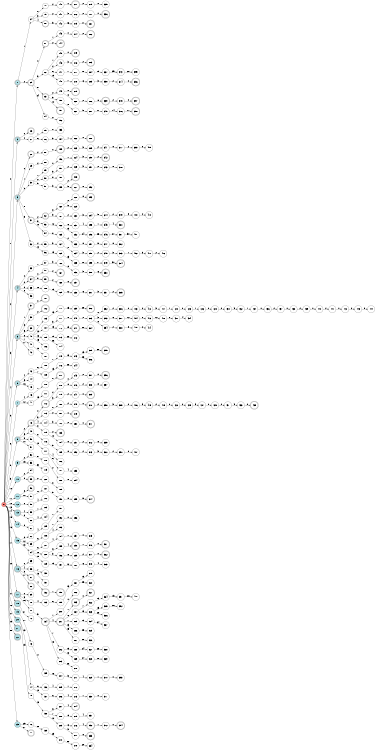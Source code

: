 digraph APTA {
__start0 [label="" shape="none"];

rankdir=LR;
size="8,5";

s0 [style="filled", color="black", fillcolor="#ff817b" shape="circle", label="0"];
s1 [style="rounded,filled", color="black", fillcolor="powderblue" shape="doublecircle", label="1"];
s2 [style="rounded,filled", color="black", fillcolor="powderblue" shape="doublecircle", label="2"];
s3 [style="rounded,filled", color="black", fillcolor="powderblue" shape="doublecircle", label="3"];
s4 [style="rounded,filled", color="black", fillcolor="powderblue" shape="doublecircle", label="4"];
s5 [style="rounded,filled", color="black", fillcolor="powderblue" shape="doublecircle", label="5"];
s6 [style="rounded,filled", color="black", fillcolor="powderblue" shape="doublecircle", label="6"];
s7 [style="filled", color="black", fillcolor="powderblue" shape="circle", label="7"];
s8 [style="rounded,filled", color="black", fillcolor="powderblue" shape="doublecircle", label="8"];
s9 [style="filled", color="black", fillcolor="powderblue" shape="circle", label="9"];
s10 [style="filled", color="black", fillcolor="powderblue" shape="circle", label="10"];
s11 [style="filled", color="black", fillcolor="powderblue" shape="circle", label="11"];
s12 [style="filled", color="black", fillcolor="powderblue" shape="circle", label="12"];
s13 [style="rounded,filled", color="black", fillcolor="powderblue" shape="doublecircle", label="13"];
s14 [style="filled", color="black", fillcolor="powderblue" shape="circle", label="14"];
s15 [style="filled", color="black", fillcolor="powderblue" shape="circle", label="15"];
s16 [style="rounded,filled", color="black", fillcolor="powderblue" shape="doublecircle", label="16"];
s17 [style="rounded,filled", color="black", fillcolor="powderblue" shape="doublecircle", label="17"];
s18 [style="rounded,filled", color="black", fillcolor="powderblue" shape="doublecircle", label="18"];
s19 [style="filled", color="black", fillcolor="powderblue" shape="circle", label="19"];
s20 [style="filled", color="black", fillcolor="powderblue" shape="circle", label="20"];
s21 [style="rounded,filled", color="black", fillcolor="powderblue" shape="doublecircle", label="21"];
s22 [style="rounded,filled", color="black", fillcolor="powderblue" shape="doublecircle", label="22"];
s23 [style="filled", color="black", fillcolor="powderblue" shape="circle", label="23"];
s24 [style="filled", color="black", fillcolor="white" shape="circle", label="24"];
s25 [style="rounded,filled", color="black", fillcolor="white" shape="doublecircle", label="25"];
s26 [style="rounded,filled", color="black", fillcolor="white" shape="doublecircle", label="26"];
s27 [style="filled", color="black", fillcolor="white" shape="circle", label="27"];
s28 [style="rounded,filled", color="black", fillcolor="white" shape="doublecircle", label="28"];
s29 [style="filled", color="black", fillcolor="white" shape="circle", label="29"];
s30 [style="filled", color="black", fillcolor="white" shape="circle", label="30"];
s31 [style="rounded,filled", color="black", fillcolor="white" shape="doublecircle", label="31"];
s32 [style="filled", color="black", fillcolor="white" shape="circle", label="32"];
s33 [style="filled", color="black", fillcolor="white" shape="circle", label="33"];
s34 [style="rounded,filled", color="black", fillcolor="white" shape="doublecircle", label="34"];
s35 [style="filled", color="black", fillcolor="white" shape="circle", label="35"];
s36 [style="filled", color="black", fillcolor="white" shape="circle", label="36"];
s37 [style="rounded,filled", color="black", fillcolor="white" shape="doublecircle", label="37"];
s38 [style="filled", color="black", fillcolor="white" shape="circle", label="38"];
s39 [style="rounded,filled", color="black", fillcolor="white" shape="doublecircle", label="39"];
s40 [style="filled", color="black", fillcolor="white" shape="circle", label="40"];
s41 [style="filled", color="black", fillcolor="white" shape="circle", label="41"];
s42 [style="filled", color="black", fillcolor="white" shape="circle", label="42"];
s43 [style="filled", color="black", fillcolor="white" shape="circle", label="43"];
s44 [style="filled", color="black", fillcolor="white" shape="circle", label="44"];
s45 [style="filled", color="black", fillcolor="white" shape="circle", label="45"];
s46 [style="filled", color="black", fillcolor="white" shape="circle", label="46"];
s47 [style="filled", color="black", fillcolor="white" shape="circle", label="47"];
s48 [style="rounded,filled", color="black", fillcolor="white" shape="doublecircle", label="48"];
s49 [style="filled", color="black", fillcolor="white" shape="circle", label="49"];
s50 [style="filled", color="black", fillcolor="white" shape="circle", label="50"];
s51 [style="filled", color="black", fillcolor="white" shape="circle", label="51"];
s52 [style="filled", color="black", fillcolor="white" shape="circle", label="52"];
s53 [style="filled", color="black", fillcolor="white" shape="circle", label="53"];
s54 [style="filled", color="black", fillcolor="white" shape="circle", label="54"];
s55 [style="rounded,filled", color="black", fillcolor="white" shape="doublecircle", label="55"];
s56 [style="rounded,filled", color="black", fillcolor="white" shape="doublecircle", label="56"];
s57 [style="filled", color="black", fillcolor="white" shape="circle", label="57"];
s58 [style="filled", color="black", fillcolor="white" shape="circle", label="58"];
s59 [style="filled", color="black", fillcolor="white" shape="circle", label="59"];
s60 [style="filled", color="black", fillcolor="white" shape="circle", label="60"];
s61 [style="filled", color="black", fillcolor="white" shape="circle", label="61"];
s62 [style="filled", color="black", fillcolor="white" shape="circle", label="62"];
s63 [style="filled", color="black", fillcolor="white" shape="circle", label="63"];
s64 [style="filled", color="black", fillcolor="white" shape="circle", label="64"];
s65 [style="filled", color="black", fillcolor="white" shape="circle", label="65"];
s66 [style="filled", color="black", fillcolor="white" shape="circle", label="66"];
s67 [style="rounded,filled", color="black", fillcolor="white" shape="doublecircle", label="67"];
s68 [style="rounded,filled", color="black", fillcolor="white" shape="doublecircle", label="68"];
s69 [style="filled", color="black", fillcolor="white" shape="circle", label="69"];
s70 [style="filled", color="black", fillcolor="white" shape="circle", label="70"];
s71 [style="filled", color="black", fillcolor="white" shape="circle", label="71"];
s72 [style="filled", color="black", fillcolor="white" shape="circle", label="72"];
s73 [style="filled", color="black", fillcolor="white" shape="circle", label="73"];
s74 [style="filled", color="black", fillcolor="white" shape="circle", label="74"];
s75 [style="filled", color="black", fillcolor="white" shape="circle", label="75"];
s76 [style="filled", color="black", fillcolor="white" shape="circle", label="76"];
s77 [style="rounded,filled", color="black", fillcolor="white" shape="doublecircle", label="77"];
s78 [style="filled", color="black", fillcolor="white" shape="circle", label="78"];
s79 [style="filled", color="black", fillcolor="white" shape="circle", label="79"];
s80 [style="rounded,filled", color="black", fillcolor="white" shape="doublecircle", label="80"];
s81 [style="rounded,filled", color="black", fillcolor="white" shape="doublecircle", label="81"];
s82 [style="filled", color="black", fillcolor="white" shape="circle", label="82"];
s83 [style="rounded,filled", color="black", fillcolor="white" shape="doublecircle", label="83"];
s84 [style="filled", color="black", fillcolor="white" shape="circle", label="84"];
s85 [style="filled", color="black", fillcolor="white" shape="circle", label="85"];
s86 [style="filled", color="black", fillcolor="white" shape="circle", label="86"];
s87 [style="filled", color="black", fillcolor="white" shape="circle", label="87"];
s88 [style="filled", color="black", fillcolor="white" shape="circle", label="88"];
s89 [style="filled", color="black", fillcolor="white" shape="circle", label="89"];
s90 [style="filled", color="black", fillcolor="white" shape="circle", label="90"];
s91 [style="filled", color="black", fillcolor="white" shape="circle", label="91"];
s92 [style="rounded,filled", color="black", fillcolor="white" shape="doublecircle", label="92"];
s93 [style="filled", color="black", fillcolor="white" shape="circle", label="93"];
s94 [style="filled", color="black", fillcolor="white" shape="circle", label="94"];
s95 [style="filled", color="black", fillcolor="white" shape="circle", label="95"];
s96 [style="filled", color="black", fillcolor="white" shape="circle", label="96"];
s97 [style="filled", color="black", fillcolor="white" shape="circle", label="97"];
s98 [style="filled", color="black", fillcolor="white" shape="circle", label="98"];
s99 [style="rounded,filled", color="black", fillcolor="white" shape="doublecircle", label="99"];
s100 [style="filled", color="black", fillcolor="white" shape="circle", label="100"];
s101 [style="rounded,filled", color="black", fillcolor="white" shape="doublecircle", label="101"];
s102 [style="rounded,filled", color="black", fillcolor="white" shape="doublecircle", label="102"];
s103 [style="filled", color="black", fillcolor="white" shape="circle", label="103"];
s104 [style="filled", color="black", fillcolor="white" shape="circle", label="104"];
s105 [style="filled", color="black", fillcolor="white" shape="circle", label="105"];
s106 [style="filled", color="black", fillcolor="white" shape="circle", label="106"];
s107 [style="filled", color="black", fillcolor="white" shape="circle", label="107"];
s108 [style="filled", color="black", fillcolor="white" shape="circle", label="108"];
s109 [style="filled", color="black", fillcolor="white" shape="circle", label="109"];
s110 [style="filled", color="black", fillcolor="white" shape="circle", label="110"];
s111 [style="filled", color="black", fillcolor="white" shape="circle", label="111"];
s112 [style="rounded,filled", color="black", fillcolor="white" shape="doublecircle", label="112"];
s113 [style="filled", color="black", fillcolor="white" shape="circle", label="113"];
s114 [style="filled", color="black", fillcolor="white" shape="circle", label="114"];
s115 [style="filled", color="black", fillcolor="white" shape="circle", label="115"];
s116 [style="filled", color="black", fillcolor="white" shape="circle", label="116"];
s117 [style="filled", color="black", fillcolor="white" shape="circle", label="117"];
s118 [style="filled", color="black", fillcolor="white" shape="circle", label="118"];
s119 [style="filled", color="black", fillcolor="white" shape="circle", label="119"];
s120 [style="filled", color="black", fillcolor="white" shape="circle", label="120"];
s121 [style="filled", color="black", fillcolor="white" shape="circle", label="121"];
s122 [style="filled", color="black", fillcolor="white" shape="circle", label="122"];
s123 [style="filled", color="black", fillcolor="white" shape="circle", label="123"];
s124 [style="filled", color="black", fillcolor="white" shape="circle", label="124"];
s125 [style="filled", color="black", fillcolor="white" shape="circle", label="125"];
s126 [style="filled", color="black", fillcolor="white" shape="circle", label="126"];
s127 [style="filled", color="black", fillcolor="white" shape="circle", label="127"];
s128 [style="filled", color="black", fillcolor="white" shape="circle", label="128"];
s129 [style="filled", color="black", fillcolor="white" shape="circle", label="129"];
s130 [style="filled", color="black", fillcolor="white" shape="circle", label="130"];
s131 [style="filled", color="black", fillcolor="white" shape="circle", label="131"];
s132 [style="rounded,filled", color="black", fillcolor="white" shape="doublecircle", label="132"];
s133 [style="filled", color="black", fillcolor="white" shape="circle", label="133"];
s134 [style="rounded,filled", color="black", fillcolor="white" shape="doublecircle", label="134"];
s135 [style="filled", color="black", fillcolor="white" shape="circle", label="135"];
s136 [style="filled", color="black", fillcolor="white" shape="circle", label="136"];
s137 [style="filled", color="black", fillcolor="white" shape="circle", label="137"];
s138 [style="filled", color="black", fillcolor="white" shape="circle", label="138"];
s139 [style="filled", color="black", fillcolor="white" shape="circle", label="139"];
s140 [style="filled", color="black", fillcolor="white" shape="circle", label="140"];
s141 [style="filled", color="black", fillcolor="white" shape="circle", label="141"];
s142 [style="filled", color="black", fillcolor="white" shape="circle", label="142"];
s143 [style="filled", color="black", fillcolor="white" shape="circle", label="143"];
s144 [style="rounded,filled", color="black", fillcolor="white" shape="doublecircle", label="144"];
s145 [style="filled", color="black", fillcolor="white" shape="circle", label="145"];
s146 [style="filled", color="black", fillcolor="white" shape="circle", label="146"];
s147 [style="filled", color="black", fillcolor="white" shape="circle", label="147"];
s148 [style="filled", color="black", fillcolor="white" shape="circle", label="148"];
s149 [style="filled", color="black", fillcolor="white" shape="circle", label="149"];
s150 [style="filled", color="black", fillcolor="white" shape="circle", label="150"];
s151 [style="rounded,filled", color="black", fillcolor="white" shape="doublecircle", label="151"];
s152 [style="filled", color="black", fillcolor="white" shape="circle", label="152"];
s153 [style="filled", color="black", fillcolor="white" shape="circle", label="153"];
s154 [style="filled", color="black", fillcolor="white" shape="circle", label="154"];
s155 [style="rounded,filled", color="black", fillcolor="white" shape="doublecircle", label="155"];
s156 [style="filled", color="black", fillcolor="white" shape="circle", label="156"];
s157 [style="filled", color="black", fillcolor="white" shape="circle", label="157"];
s158 [style="filled", color="black", fillcolor="white" shape="circle", label="158"];
s159 [style="filled", color="black", fillcolor="white" shape="circle", label="159"];
s160 [style="filled", color="black", fillcolor="white" shape="circle", label="160"];
s161 [style="filled", color="black", fillcolor="white" shape="circle", label="161"];
s162 [style="filled", color="black", fillcolor="white" shape="circle", label="162"];
s163 [style="filled", color="black", fillcolor="white" shape="circle", label="163"];
s164 [style="filled", color="black", fillcolor="white" shape="circle", label="164"];
s165 [style="filled", color="black", fillcolor="white" shape="circle", label="165"];
s166 [style="filled", color="black", fillcolor="white" shape="circle", label="166"];
s167 [style="rounded,filled", color="black", fillcolor="white" shape="doublecircle", label="167"];
s168 [style="filled", color="black", fillcolor="white" shape="circle", label="168"];
s169 [style="filled", color="black", fillcolor="white" shape="circle", label="169"];
s170 [style="filled", color="black", fillcolor="white" shape="circle", label="170"];
s171 [style="filled", color="black", fillcolor="white" shape="circle", label="171"];
s172 [style="filled", color="black", fillcolor="white" shape="circle", label="172"];
s173 [style="filled", color="black", fillcolor="white" shape="circle", label="173"];
s174 [style="filled", color="black", fillcolor="white" shape="circle", label="174"];
s175 [style="filled", color="black", fillcolor="white" shape="circle", label="175"];
s176 [style="filled", color="black", fillcolor="white" shape="circle", label="176"];
s177 [style="rounded,filled", color="black", fillcolor="white" shape="doublecircle", label="177"];
s178 [style="filled", color="black", fillcolor="white" shape="circle", label="178"];
s179 [style="filled", color="black", fillcolor="white" shape="circle", label="179"];
s180 [style="filled", color="black", fillcolor="white" shape="circle", label="180"];
s181 [style="filled", color="black", fillcolor="white" shape="circle", label="181"];
s182 [style="filled", color="black", fillcolor="white" shape="circle", label="182"];
s183 [style="rounded,filled", color="black", fillcolor="white" shape="doublecircle", label="183"];
s184 [style="filled", color="black", fillcolor="white" shape="circle", label="184"];
s185 [style="filled", color="black", fillcolor="white" shape="circle", label="185"];
s186 [style="filled", color="black", fillcolor="white" shape="circle", label="186"];
s187 [style="filled", color="black", fillcolor="white" shape="circle", label="187"];
s188 [style="filled", color="black", fillcolor="white" shape="circle", label="188"];
s189 [style="filled", color="black", fillcolor="white" shape="circle", label="189"];
s190 [style="filled", color="black", fillcolor="white" shape="circle", label="190"];
s191 [style="filled", color="black", fillcolor="white" shape="circle", label="191"];
s192 [style="filled", color="black", fillcolor="white" shape="circle", label="192"];
s193 [style="filled", color="black", fillcolor="white" shape="circle", label="193"];
s194 [style="filled", color="black", fillcolor="white" shape="circle", label="194"];
s195 [style="filled", color="black", fillcolor="white" shape="circle", label="195"];
s196 [style="filled", color="black", fillcolor="white" shape="circle", label="196"];
s197 [style="filled", color="black", fillcolor="white" shape="circle", label="197"];
s198 [style="rounded,filled", color="black", fillcolor="white" shape="doublecircle", label="198"];
s199 [style="filled", color="black", fillcolor="white" shape="circle", label="199"];
s200 [style="filled", color="black", fillcolor="white" shape="circle", label="200"];
s201 [style="rounded,filled", color="black", fillcolor="white" shape="doublecircle", label="201"];
s202 [style="filled", color="black", fillcolor="white" shape="circle", label="202"];
s203 [style="filled", color="black", fillcolor="white" shape="circle", label="203"];
s204 [style="filled", color="black", fillcolor="white" shape="circle", label="204"];
s205 [style="filled", color="black", fillcolor="white" shape="circle", label="205"];
s206 [style="filled", color="black", fillcolor="white" shape="circle", label="206"];
s207 [style="filled", color="black", fillcolor="white" shape="circle", label="207"];
s208 [style="filled", color="black", fillcolor="white" shape="circle", label="208"];
s209 [style="filled", color="black", fillcolor="white" shape="circle", label="209"];
s210 [style="filled", color="black", fillcolor="white" shape="circle", label="210"];
s211 [style="rounded,filled", color="black", fillcolor="white" shape="doublecircle", label="211"];
s212 [style="filled", color="black", fillcolor="white" shape="circle", label="212"];
s213 [style="filled", color="black", fillcolor="white" shape="circle", label="213"];
s214 [style="filled", color="black", fillcolor="white" shape="circle", label="214"];
s215 [style="rounded,filled", color="black", fillcolor="white" shape="doublecircle", label="215"];
s216 [style="filled", color="black", fillcolor="white" shape="circle", label="216"];
s217 [style="filled", color="black", fillcolor="white" shape="circle", label="217"];
s218 [style="filled", color="black", fillcolor="white" shape="circle", label="218"];
s219 [style="rounded,filled", color="black", fillcolor="white" shape="doublecircle", label="219"];
s220 [style="filled", color="black", fillcolor="white" shape="circle", label="220"];
s221 [style="filled", color="black", fillcolor="white" shape="circle", label="221"];
s222 [style="filled", color="black", fillcolor="white" shape="circle", label="222"];
s223 [style="filled", color="black", fillcolor="white" shape="circle", label="223"];
s224 [style="filled", color="black", fillcolor="white" shape="circle", label="224"];
s225 [style="filled", color="black", fillcolor="white" shape="circle", label="225"];
s226 [style="rounded,filled", color="black", fillcolor="white" shape="doublecircle", label="226"];
s227 [style="rounded,filled", color="black", fillcolor="white" shape="doublecircle", label="227"];
s228 [style="filled", color="black", fillcolor="white" shape="circle", label="228"];
s229 [style="filled", color="black", fillcolor="white" shape="circle", label="229"];
s230 [style="filled", color="black", fillcolor="white" shape="circle", label="230"];
s231 [style="filled", color="black", fillcolor="white" shape="circle", label="231"];
s232 [style="filled", color="black", fillcolor="white" shape="circle", label="232"];
s233 [style="filled", color="black", fillcolor="white" shape="circle", label="233"];
s234 [style="filled", color="black", fillcolor="white" shape="circle", label="234"];
s235 [style="filled", color="black", fillcolor="white" shape="circle", label="235"];
s236 [style="filled", color="black", fillcolor="white" shape="circle", label="236"];
s237 [style="rounded,filled", color="black", fillcolor="white" shape="doublecircle", label="237"];
s238 [style="filled", color="black", fillcolor="white" shape="circle", label="238"];
s239 [style="filled", color="black", fillcolor="white" shape="circle", label="239"];
s240 [style="filled", color="black", fillcolor="white" shape="circle", label="240"];
s241 [style="rounded,filled", color="black", fillcolor="white" shape="doublecircle", label="241"];
s242 [style="filled", color="black", fillcolor="white" shape="circle", label="242"];
s243 [style="filled", color="black", fillcolor="white" shape="circle", label="243"];
s244 [style="filled", color="black", fillcolor="white" shape="circle", label="244"];
s245 [style="filled", color="black", fillcolor="white" shape="circle", label="245"];
s246 [style="filled", color="black", fillcolor="white" shape="circle", label="246"];
s247 [style="filled", color="black", fillcolor="white" shape="circle", label="247"];
s248 [style="filled", color="black", fillcolor="white" shape="circle", label="248"];
s249 [style="rounded,filled", color="black", fillcolor="white" shape="doublecircle", label="249"];
s250 [style="filled", color="black", fillcolor="white" shape="circle", label="250"];
s251 [style="filled", color="black", fillcolor="white" shape="circle", label="251"];
s252 [style="filled", color="black", fillcolor="white" shape="circle", label="252"];
s253 [style="filled", color="black", fillcolor="white" shape="circle", label="253"];
s254 [style="filled", color="black", fillcolor="white" shape="circle", label="254"];
s255 [style="filled", color="black", fillcolor="white" shape="circle", label="255"];
s256 [style="filled", color="black", fillcolor="white" shape="circle", label="256"];
s257 [style="filled", color="black", fillcolor="white" shape="circle", label="257"];
s258 [style="rounded,filled", color="black", fillcolor="white" shape="doublecircle", label="258"];
s259 [style="filled", color="black", fillcolor="white" shape="circle", label="259"];
s260 [style="filled", color="black", fillcolor="white" shape="circle", label="260"];
s261 [style="filled", color="black", fillcolor="white" shape="circle", label="261"];
s262 [style="filled", color="black", fillcolor="white" shape="circle", label="262"];
s263 [style="rounded,filled", color="black", fillcolor="white" shape="doublecircle", label="263"];
s264 [style="filled", color="black", fillcolor="white" shape="circle", label="264"];
s265 [style="filled", color="black", fillcolor="white" shape="circle", label="265"];
s266 [style="filled", color="black", fillcolor="white" shape="circle", label="266"];
s267 [style="filled", color="black", fillcolor="white" shape="circle", label="267"];
s268 [style="filled", color="black", fillcolor="white" shape="circle", label="268"];
s269 [style="filled", color="black", fillcolor="white" shape="circle", label="269"];
s270 [style="filled", color="black", fillcolor="white" shape="circle", label="270"];
s271 [style="filled", color="black", fillcolor="white" shape="circle", label="271"];
s272 [style="filled", color="black", fillcolor="white" shape="circle", label="272"];
s273 [style="filled", color="black", fillcolor="white" shape="circle", label="273"];
s274 [style="rounded,filled", color="black", fillcolor="white" shape="doublecircle", label="274"];
s275 [style="filled", color="black", fillcolor="white" shape="circle", label="275"];
s276 [style="filled", color="black", fillcolor="white" shape="circle", label="276"];
s277 [style="filled", color="black", fillcolor="white" shape="circle", label="277"];
s278 [style="filled", color="black", fillcolor="white" shape="circle", label="278"];
s279 [style="filled", color="black", fillcolor="white" shape="circle", label="279"];
s280 [style="filled", color="black", fillcolor="white" shape="circle", label="280"];
s281 [style="rounded,filled", color="black", fillcolor="white" shape="doublecircle", label="281"];
s282 [style="rounded,filled", color="black", fillcolor="white" shape="doublecircle", label="282"];
s283 [style="rounded,filled", color="black", fillcolor="white" shape="doublecircle", label="283"];
s284 [style="filled", color="black", fillcolor="white" shape="circle", label="284"];
s285 [style="filled", color="black", fillcolor="white" shape="circle", label="285"];
s286 [style="filled", color="black", fillcolor="white" shape="circle", label="286"];
s287 [style="filled", color="black", fillcolor="white" shape="circle", label="287"];
s288 [style="rounded,filled", color="black", fillcolor="white" shape="doublecircle", label="288"];
s289 [style="filled", color="black", fillcolor="white" shape="circle", label="289"];
s290 [style="filled", color="black", fillcolor="white" shape="circle", label="290"];
s291 [style="filled", color="black", fillcolor="white" shape="circle", label="291"];
s292 [style="filled", color="black", fillcolor="white" shape="circle", label="292"];
s293 [style="rounded,filled", color="black", fillcolor="white" shape="doublecircle", label="293"];
s294 [style="filled", color="black", fillcolor="white" shape="circle", label="294"];
s295 [style="filled", color="black", fillcolor="white" shape="circle", label="295"];
s296 [style="filled", color="black", fillcolor="white" shape="circle", label="296"];
s297 [style="filled", color="black", fillcolor="white" shape="circle", label="297"];
s298 [style="filled", color="black", fillcolor="white" shape="circle", label="298"];
s299 [style="filled", color="black", fillcolor="white" shape="circle", label="299"];
s300 [style="filled", color="black", fillcolor="white" shape="circle", label="300"];
s301 [style="filled", color="black", fillcolor="white" shape="circle", label="301"];
s302 [style="rounded,filled", color="black", fillcolor="white" shape="doublecircle", label="302"];
s303 [style="filled", color="black", fillcolor="white" shape="circle", label="303"];
s304 [style="filled", color="black", fillcolor="white" shape="circle", label="304"];
s305 [style="filled", color="black", fillcolor="white" shape="circle", label="305"];
s306 [style="filled", color="black", fillcolor="white" shape="circle", label="306"];
s307 [style="filled", color="black", fillcolor="white" shape="circle", label="307"];
s308 [style="filled", color="black", fillcolor="white" shape="circle", label="308"];
s309 [style="rounded,filled", color="black", fillcolor="white" shape="doublecircle", label="309"];
s310 [style="rounded,filled", color="black", fillcolor="white" shape="doublecircle", label="310"];
s311 [style="rounded,filled", color="black", fillcolor="white" shape="doublecircle", label="311"];
s312 [style="filled", color="black", fillcolor="white" shape="circle", label="312"];
s313 [style="filled", color="black", fillcolor="white" shape="circle", label="313"];
s314 [style="rounded,filled", color="black", fillcolor="white" shape="doublecircle", label="314"];
s315 [style="filled", color="black", fillcolor="white" shape="circle", label="315"];
s316 [style="filled", color="black", fillcolor="white" shape="circle", label="316"];
s317 [style="filled", color="black", fillcolor="white" shape="circle", label="317"];
s318 [style="filled", color="black", fillcolor="white" shape="circle", label="318"];
s319 [style="filled", color="black", fillcolor="white" shape="circle", label="319"];
s320 [style="filled", color="black", fillcolor="white" shape="circle", label="320"];
s321 [style="rounded,filled", color="black", fillcolor="white" shape="doublecircle", label="321"];
s322 [style="filled", color="black", fillcolor="white" shape="circle", label="322"];
s323 [style="filled", color="black", fillcolor="white" shape="circle", label="323"];
s324 [style="filled", color="black", fillcolor="white" shape="circle", label="324"];
s325 [style="filled", color="black", fillcolor="white" shape="circle", label="325"];
s326 [style="filled", color="black", fillcolor="white" shape="circle", label="326"];
s327 [style="filled", color="black", fillcolor="white" shape="circle", label="327"];
s328 [style="filled", color="black", fillcolor="white" shape="circle", label="328"];
s329 [style="filled", color="black", fillcolor="white" shape="circle", label="329"];
s330 [style="filled", color="black", fillcolor="white" shape="circle", label="330"];
s331 [style="filled", color="black", fillcolor="white" shape="circle", label="331"];
s332 [style="rounded,filled", color="black", fillcolor="white" shape="doublecircle", label="332"];
s333 [style="rounded,filled", color="black", fillcolor="white" shape="doublecircle", label="333"];
s334 [style="filled", color="black", fillcolor="white" shape="circle", label="334"];
s335 [style="filled", color="black", fillcolor="white" shape="circle", label="335"];
s336 [style="rounded,filled", color="black", fillcolor="white" shape="doublecircle", label="336"];
s337 [style="filled", color="black", fillcolor="white" shape="circle", label="337"];
s338 [style="filled", color="black", fillcolor="white" shape="circle", label="338"];
s339 [style="rounded,filled", color="black", fillcolor="white" shape="doublecircle", label="339"];
s340 [style="filled", color="black", fillcolor="white" shape="circle", label="340"];
s341 [style="filled", color="black", fillcolor="white" shape="circle", label="341"];
s342 [style="rounded,filled", color="black", fillcolor="white" shape="doublecircle", label="342"];
s343 [style="filled", color="black", fillcolor="white" shape="circle", label="343"];
s344 [style="filled", color="black", fillcolor="white" shape="circle", label="344"];
s345 [style="filled", color="black", fillcolor="white" shape="circle", label="345"];
s346 [style="filled", color="black", fillcolor="white" shape="circle", label="346"];
s347 [style="filled", color="black", fillcolor="white" shape="circle", label="347"];
s348 [style="filled", color="black", fillcolor="white" shape="circle", label="348"];
s349 [style="filled", color="black", fillcolor="white" shape="circle", label="349"];
s350 [style="rounded,filled", color="black", fillcolor="white" shape="doublecircle", label="350"];
s351 [style="filled", color="black", fillcolor="white" shape="circle", label="351"];
s352 [style="filled", color="black", fillcolor="white" shape="circle", label="352"];
s353 [style="filled", color="black", fillcolor="white" shape="circle", label="353"];
s354 [style="filled", color="black", fillcolor="white" shape="circle", label="354"];
s355 [style="rounded,filled", color="black", fillcolor="white" shape="doublecircle", label="355"];
s356 [style="rounded,filled", color="black", fillcolor="white" shape="doublecircle", label="356"];
s357 [style="filled", color="black", fillcolor="white" shape="circle", label="357"];
s358 [style="filled", color="black", fillcolor="white" shape="circle", label="358"];
s359 [style="filled", color="black", fillcolor="white" shape="circle", label="359"];
s360 [style="filled", color="black", fillcolor="white" shape="circle", label="360"];
s361 [style="rounded,filled", color="black", fillcolor="white" shape="doublecircle", label="361"];
s362 [style="rounded,filled", color="black", fillcolor="white" shape="doublecircle", label="362"];
s363 [style="filled", color="black", fillcolor="white" shape="circle", label="363"];
s364 [style="filled", color="black", fillcolor="white" shape="circle", label="364"];
s365 [style="filled", color="black", fillcolor="white" shape="circle", label="365"];
s366 [style="filled", color="black", fillcolor="white" shape="circle", label="366"];
s367 [style="filled", color="black", fillcolor="white" shape="circle", label="367"];
s368 [style="filled", color="black", fillcolor="white" shape="circle", label="368"];
s369 [style="filled", color="black", fillcolor="white" shape="circle", label="369"];
s370 [style="filled", color="black", fillcolor="white" shape="circle", label="370"];
s371 [style="filled", color="black", fillcolor="white" shape="circle", label="371"];
s372 [style="filled", color="black", fillcolor="white" shape="circle", label="372"];
s373 [style="filled", color="black", fillcolor="white" shape="circle", label="373"];
s374 [style="filled", color="black", fillcolor="white" shape="circle", label="374"];
s375 [style="filled", color="black", fillcolor="white" shape="circle", label="375"];
s376 [style="filled", color="black", fillcolor="white" shape="circle", label="376"];
s377 [style="filled", color="black", fillcolor="white" shape="circle", label="377"];
s378 [style="filled", color="black", fillcolor="white" shape="circle", label="378"];
s379 [style="filled", color="black", fillcolor="white" shape="circle", label="379"];
s380 [style="rounded,filled", color="black", fillcolor="white" shape="doublecircle", label="380"];
s381 [style="filled", color="black", fillcolor="white" shape="circle", label="381"];
s382 [style="filled", color="black", fillcolor="white" shape="circle", label="382"];
s383 [style="filled", color="black", fillcolor="white" shape="circle", label="383"];
s384 [style="rounded,filled", color="black", fillcolor="white" shape="doublecircle", label="384"];
s385 [style="rounded,filled", color="black", fillcolor="white" shape="doublecircle", label="385"];
s386 [style="filled", color="black", fillcolor="white" shape="circle", label="386"];
s387 [style="filled", color="black", fillcolor="white" shape="circle", label="387"];
s388 [style="filled", color="black", fillcolor="white" shape="circle", label="388"];
s389 [style="filled", color="black", fillcolor="white" shape="circle", label="389"];
s390 [style="filled", color="black", fillcolor="white" shape="circle", label="390"];
s391 [style="filled", color="black", fillcolor="white" shape="circle", label="391"];
s392 [style="filled", color="black", fillcolor="white" shape="circle", label="392"];
s393 [style="filled", color="black", fillcolor="white" shape="circle", label="393"];
s394 [style="rounded,filled", color="black", fillcolor="white" shape="doublecircle", label="394"];
s395 [style="filled", color="black", fillcolor="white" shape="circle", label="395"];
s396 [style="rounded,filled", color="black", fillcolor="white" shape="doublecircle", label="396"];
s397 [style="rounded,filled", color="black", fillcolor="white" shape="doublecircle", label="397"];
s398 [style="rounded,filled", color="black", fillcolor="white" shape="doublecircle", label="398"];
s399 [style="filled", color="black", fillcolor="white" shape="circle", label="399"];
s400 [style="filled", color="black", fillcolor="white" shape="circle", label="400"];
s401 [style="filled", color="black", fillcolor="white" shape="circle", label="401"];
s402 [style="filled", color="black", fillcolor="white" shape="circle", label="402"];
s403 [style="filled", color="black", fillcolor="white" shape="circle", label="403"];
s404 [style="filled", color="black", fillcolor="white" shape="circle", label="404"];
s405 [style="filled", color="black", fillcolor="white" shape="circle", label="405"];
s406 [style="filled", color="black", fillcolor="white" shape="circle", label="406"];
s407 [style="filled", color="black", fillcolor="white" shape="circle", label="407"];
s408 [style="filled", color="black", fillcolor="white" shape="circle", label="408"];
s409 [style="filled", color="black", fillcolor="white" shape="circle", label="409"];
s410 [style="filled", color="black", fillcolor="white" shape="circle", label="410"];
s411 [style="filled", color="black", fillcolor="white" shape="circle", label="411"];
s412 [style="filled", color="black", fillcolor="white" shape="circle", label="412"];
s413 [style="filled", color="black", fillcolor="white" shape="circle", label="413"];
s414 [style="filled", color="black", fillcolor="white" shape="circle", label="414"];
s415 [style="filled", color="black", fillcolor="white" shape="circle", label="415"];
s416 [style="filled", color="black", fillcolor="white" shape="circle", label="416"];
s417 [style="filled", color="black", fillcolor="white" shape="circle", label="417"];
s418 [style="filled", color="black", fillcolor="white" shape="circle", label="418"];
s419 [style="filled", color="black", fillcolor="white" shape="circle", label="419"];
s420 [style="filled", color="black", fillcolor="white" shape="circle", label="420"];
s421 [style="filled", color="black", fillcolor="white" shape="circle", label="421"];
s422 [style="filled", color="black", fillcolor="white" shape="circle", label="422"];
s423 [style="filled", color="black", fillcolor="white" shape="circle", label="423"];
s424 [style="filled", color="black", fillcolor="white" shape="circle", label="424"];
s425 [style="filled", color="black", fillcolor="white" shape="circle", label="425"];
s426 [style="filled", color="black", fillcolor="white" shape="circle", label="426"];
s427 [style="filled", color="black", fillcolor="white" shape="circle", label="427"];
s428 [style="filled", color="black", fillcolor="white" shape="circle", label="428"];
s429 [style="filled", color="black", fillcolor="white" shape="circle", label="429"];
s430 [style="filled", color="black", fillcolor="white" shape="circle", label="430"];
s431 [style="filled", color="black", fillcolor="white" shape="circle", label="431"];
s432 [style="filled", color="black", fillcolor="white" shape="circle", label="432"];
s433 [style="filled", color="black", fillcolor="white" shape="circle", label="433"];
s434 [style="filled", color="black", fillcolor="white" shape="circle", label="434"];
s435 [style="rounded,filled", color="black", fillcolor="white" shape="doublecircle", label="435"];
s436 [style="filled", color="black", fillcolor="white" shape="circle", label="436"];
s437 [style="filled", color="black", fillcolor="white" shape="circle", label="437"];
s438 [style="filled", color="black", fillcolor="white" shape="circle", label="438"];
s439 [style="filled", color="black", fillcolor="white" shape="circle", label="439"];
s440 [style="filled", color="black", fillcolor="white" shape="circle", label="440"];
s441 [style="filled", color="black", fillcolor="white" shape="circle", label="441"];
s442 [style="filled", color="black", fillcolor="white" shape="circle", label="442"];
s443 [style="filled", color="black", fillcolor="white" shape="circle", label="443"];
s444 [style="filled", color="black", fillcolor="white" shape="circle", label="444"];
s0 -> s1 [label="0"];
s0 -> s2 [label="1"];
s0 -> s3 [label="2"];
s0 -> s4 [label="3"];
s0 -> s5 [label="4"];
s0 -> s6 [label="5"];
s0 -> s7 [label="6"];
s0 -> s8 [label="8"];
s0 -> s9 [label="9"];
s0 -> s10 [label="10"];
s0 -> s11 [label="11"];
s0 -> s12 [label="12"];
s0 -> s13 [label="13"];
s0 -> s14 [label="14"];
s0 -> s15 [label="15"];
s0 -> s16 [label="16"];
s0 -> s17 [label="17"];
s0 -> s18 [label="20"];
s0 -> s19 [label="21"];
s0 -> s20 [label="26"];
s0 -> s21 [label="27"];
s0 -> s22 [label="29"];
s0 -> s23 [label="30"];
s1 -> s24 [label="1"];
s1 -> s25 [label="2"];
s2 -> s26 [label="0"];
s2 -> s27 [label="4"];
s3 -> s28 [label="0"];
s3 -> s29 [label="1"];
s3 -> s30 [label="3"];
s3 -> s31 [label="8"];
s3 -> s32 [label="9"];
s4 -> s33 [label="0"];
s4 -> s34 [label="2"];
s4 -> s35 [label="6"];
s4 -> s36 [label="8"];
s5 -> s37 [label="1"];
s5 -> s38 [label="3"];
s5 -> s39 [label="5"];
s5 -> s40 [label="6"];
s5 -> s41 [label="7"];
s5 -> s42 [label="17"];
s6 -> s43 [label="4"];
s6 -> s44 [label="6"];
s6 -> s45 [label="16"];
s7 -> s46 [label="4"];
s7 -> s47 [label="12"];
s8 -> s48 [label="2"];
s8 -> s49 [label="6"];
s8 -> s50 [label="9"];
s8 -> s51 [label="10"];
s9 -> s52 [label="2"];
s9 -> s53 [label="15"];
s10 -> s54 [label="2"];
s10 -> s55 [label="8"];
s11 -> s56 [label="8"];
s11 -> s57 [label="10"];
s12 -> s58 [label="6"];
s13 -> s59 [label="4"];
s13 -> s60 [label="6"];
s14 -> s61 [label="8"];
s15 -> s62 [label="6"];
s15 -> s63 [label="12"];
s15 -> s64 [label="13"];
s16 -> s65 [label="0"];
s16 -> s66 [label="4"];
s16 -> s67 [label="5"];
s16 -> s68 [label="17"];
s17 -> s69 [label="0"];
s17 -> s70 [label="5"];
s17 -> s71 [label="16"];
s18 -> s72 [label="21"];
s19 -> s73 [label="20"];
s20 -> s74 [label="13"];
s20 -> s75 [label="15"];
s23 -> s76 [label="25"];
s23 -> s77 [label="27"];
s24 -> s78 [label="0"];
s24 -> s79 [label="3"];
s24 -> s80 [label="4"];
s25 -> s81 [label="0"];
s25 -> s82 [label="3"];
s25 -> s83 [label="8"];
s25 -> s84 [label="24"];
s27 -> s85 [label="1"];
s27 -> s86 [label="6"];
s28 -> s87 [label="2"];
s29 -> s88 [label="2"];
s30 -> s89 [label="1"];
s30 -> s90 [label="2"];
s30 -> s91 [label="9"];
s31 -> s92 [label="2"];
s31 -> s93 [label="9"];
s31 -> s94 [label="10"];
s32 -> s95 [label="2"];
s32 -> s96 [label="12"];
s33 -> s97 [label="1"];
s34 -> s98 [label="0"];
s34 -> s99 [label="8"];
s35 -> s100 [label="12"];
s37 -> s101 [label="0"];
s38 -> s102 [label="2"];
s40 -> s103 [label="7"];
s40 -> s104 [label="12"];
s40 -> s105 [label="13"];
s40 -> s106 [label="15"];
s41 -> s107 [label="13"];
s43 -> s108 [label="6"];
s43 -> s109 [label="7"];
s46 -> s110 [label="1"];
s47 -> s111 [label="15"];
s48 -> s112 [label="0"];
s48 -> s113 [label="3"];
s48 -> s114 [label="4"];
s48 -> s115 [label="8"];
s49 -> s116 [label="8"];
s50 -> s117 [label="12"];
s52 -> s118 [label="8"];
s53 -> s119 [label="30"];
s55 -> s120 [label="2"];
s57 -> s121 [label="11"];
s58 -> s122 [label="4"];
s59 -> s123 [label="1"];
s60 -> s124 [label="4"];
s62 -> s125 [label="4"];
s63 -> s126 [label="6"];
s64 -> s127 [label="6"];
s64 -> s128 [label="12"];
s64 -> s129 [label="15"];
s66 -> s130 [label="7"];
s66 -> s131 [label="13"];
s67 -> s132 [label="4"];
s70 -> s133 [label="4"];
s71 -> s134 [label="5"];
s73 -> s135 [label="17"];
s74 -> s136 [label="6"];
s74 -> s137 [label="12"];
s75 -> s138 [label="13"];
s76 -> s139 [label="28"];
s78 -> s140 [label="2"];
s79 -> s141 [label="2"];
s80 -> s142 [label="5"];
s81 -> s143 [label="1"];
s81 -> s144 [label="2"];
s82 -> s145 [label="1"];
s82 -> s146 [label="2"];
s82 -> s147 [label="6"];
s82 -> s148 [label="19"];
s83 -> s149 [label="2"];
s83 -> s150 [label="9"];
s83 -> s151 [label="10"];
s84 -> s152 [label="2"];
s85 -> s153 [label="0"];
s86 -> s154 [label="3"];
s87 -> s155 [label="0"];
s89 -> s156 [label="0"];
s90 -> s157 [label="3"];
s90 -> s158 [label="8"];
s91 -> s159 [label="3"];
s92 -> s160 [label="8"];
s92 -> s161 [label="9"];
s93 -> s162 [label="12"];
s94 -> s163 [label="8"];
s95 -> s164 [label="3"];
s96 -> s165 [label="13"];
s97 -> s166 [label="3"];
s98 -> s167 [label="2"];
s99 -> s168 [label="2"];
s100 -> s169 [label="13"];
s103 -> s170 [label="13"];
s104 -> s171 [label="9"];
s104 -> s172 [label="13"];
s105 -> s173 [label="15"];
s105 -> s174 [label="26"];
s108 -> s175 [label="7"];
s109 -> s176 [label="13"];
s110 -> s177 [label="0"];
s112 -> s178 [label="2"];
s112 -> s179 [label="3"];
s113 -> s180 [label="0"];
s113 -> s181 [label="2"];
s114 -> s182 [label="3"];
s115 -> s183 [label="2"];
s115 -> s184 [label="10"];
s116 -> s185 [label="9"];
s117 -> s186 [label="4"];
s117 -> s187 [label="6"];
s118 -> s188 [label="2"];
s120 -> s189 [label="8"];
s121 -> s190 [label="9"];
s125 -> s191 [label="1"];
s126 -> s192 [label="1"];
s126 -> s193 [label="4"];
s127 -> s194 [label="4"];
s128 -> s195 [label="6"];
s128 -> s196 [label="9"];
s129 -> s197 [label="13"];
s132 -> s198 [label="1"];
s133 -> s199 [label="6"];
s134 -> s200 [label="1"];
s134 -> s201 [label="4"];
s134 -> s202 [label="7"];
s134 -> s203 [label="18"];
s135 -> s204 [label="16"];
s136 -> s205 [label="4"];
s137 -> s206 [label="6"];
s138 -> s207 [label="6"];
s138 -> s208 [label="7"];
s138 -> s209 [label="12"];
s139 -> s210 [label="29"];
s140 -> s211 [label="0"];
s141 -> s212 [label="3"];
s142 -> s213 [label="16"];
s143 -> s214 [label="0"];
s145 -> s215 [label="0"];
s146 -> s216 [label="3"];
s147 -> s217 [label="7"];
s148 -> s218 [label="7"];
s149 -> s219 [label="0"];
s149 -> s220 [label="8"];
s150 -> s221 [label="8"];
s154 -> s222 [label="1"];
s155 -> s223 [label="2"];
s156 -> s224 [label="1"];
s157 -> s225 [label="2"];
s159 -> s226 [label="2"];
s159 -> s227 [label="9"];
s160 -> s228 [label="2"];
s160 -> s229 [label="9"];
s161 -> s230 [label="2"];
s162 -> s231 [label="6"];
s162 -> s232 [label="13"];
s163 -> s233 [label="2"];
s164 -> s234 [label="2"];
s165 -> s235 [label="15"];
s166 -> s236 [label="6"];
s168 -> s237 [label="8"];
s169 -> s238 [label="12"];
s170 -> s239 [label="15"];
s171 -> s240 [label="8"];
s172 -> s241 [label="15"];
s173 -> s242 [label="26"];
s175 -> s243 [label="13"];
s176 -> s244 [label="26"];
s178 -> s245 [label="0"];
s178 -> s246 [label="8"];
s179 -> s247 [label="2"];
s180 -> s248 [label="2"];
s181 -> s249 [label="0"];
s182 -> s250 [label="2"];
s184 -> s251 [label="8"];
s185 -> s252 [label="8"];
s187 -> s253 [label="4"];
s188 -> s254 [label="8"];
s190 -> s255 [label="8"];
s192 -> s256 [label="0"];
s194 -> s257 [label="1"];
s195 -> s258 [label="4"];
s196 -> s259 [label="8"];
s197 -> s260 [label="12"];
s199 -> s261 [label="13"];
s200 -> s262 [label="0"];
s201 -> s263 [label="1"];
s201 -> s264 [label="6"];
s201 -> s265 [label="7"];
s201 -> s266 [label="13"];
s201 -> s267 [label="15"];
s202 -> s268 [label="13"];
s202 -> s269 [label="18"];
s203 -> s270 [label="26"];
s204 -> s271 [label="5"];
s205 -> s272 [label="1"];
s206 -> s273 [label="4"];
s207 -> s274 [label="4"];
s208 -> s275 [label="6"];
s209 -> s276 [label="6"];
s209 -> s277 [label="9"];
s210 -> s278 [label="22"];
s211 -> s279 [label="2"];
s212 -> s280 [label="2"];
s213 -> s281 [label="17"];
s214 -> s282 [label="2"];
s216 -> s283 [label="2"];
s217 -> s284 [label="18"];
s218 -> s285 [label="6"];
s220 -> s286 [label="2"];
s221 -> s287 [label="9"];
s222 -> s288 [label="0"];
s223 -> s289 [label="3"];
s224 -> s290 [label="3"];
s225 -> s291 [label="3"];
s227 -> s292 [label="8"];
s228 -> s293 [label="8"];
s230 -> s294 [label="3"];
s231 -> s295 [label="4"];
s232 -> s296 [label="24"];
s233 -> s297 [label="8"];
s234 -> s298 [label="3"];
s235 -> s299 [label="26"];
s236 -> s300 [label="3"];
s238 -> s301 [label="6"];
s239 -> s302 [label="26"];
s240 -> s303 [label="2"];
s241 -> s304 [label="26"];
s243 -> s305 [label="15"];
s243 -> s306 [label="26"];
s245 -> s307 [label="2"];
s246 -> s308 [label="2"];
s247 -> s309 [label="0"];
s248 -> s310 [label="0"];
s250 -> s311 [label="0"];
s251 -> s312 [label="2"];
s252 -> s313 [label="2"];
s255 -> s314 [label="10"];
s257 -> s315 [label="0"];
s258 -> s316 [label="1"];
s259 -> s317 [label="2"];
s260 -> s318 [label="6"];
s261 -> s319 [label="15"];
s261 -> s320 [label="26"];
s263 -> s321 [label="0"];
s264 -> s322 [label="7"];
s264 -> s323 [label="13"];
s265 -> s324 [label="13"];
s266 -> s325 [label="26"];
s267 -> s326 [label="26"];
s268 -> s327 [label="24"];
s269 -> s328 [label="24"];
s271 -> s329 [label="4"];
s273 -> s330 [label="1"];
s275 -> s331 [label="4"];
s276 -> s332 [label="4"];
s277 -> s333 [label="8"];
s278 -> s334 [label="20"];
s279 -> s335 [label="0"];
s280 -> s336 [label="0"];
s284 -> s337 [label="19"];
s285 -> s338 [label="3"];
s286 -> s339 [label="8"];
s287 -> s340 [label="11"];
s289 -> s341 [label="2"];
s290 -> s342 [label="2"];
s291 -> s343 [label="2"];
s294 -> s344 [label="9"];
s295 -> s345 [label="1"];
s296 -> s346 [label="26"];
s297 -> s347 [label="10"];
s298 -> s348 [label="2"];
s299 -> s349 [label="27"];
s300 -> s350 [label="6"];
s301 -> s351 [label="3"];
s303 -> s352 [label="0"];
s303 -> s353 [label="3"];
s303 -> s354 [label="8"];
s305 -> s355 [label="26"];
s307 -> s356 [label="0"];
s308 -> s357 [label="8"];
s310 -> s358 [label="2"];
s312 -> s359 [label="8"];
s313 -> s360 [label="3"];
s316 -> s361 [label="0"];
s317 -> s362 [label="0"];
s318 -> s363 [label="4"];
s322 -> s364 [label="13"];
s323 -> s365 [label="15"];
s323 -> s366 [label="26"];
s324 -> s367 [label="24"];
s327 -> s368 [label="26"];
s328 -> s369 [label="26"];
s329 -> s370 [label="1"];
s330 -> s371 [label="0"];
s332 -> s372 [label="1"];
s337 -> s373 [label="25"];
s338 -> s374 [label="2"];
s339 -> s375 [label="2"];
s340 -> s376 [label="14"];
s341 -> s377 [label="8"];
s343 -> s378 [label="8"];
s344 -> s379 [label="2"];
s345 -> s380 [label="4"];
s346 -> s381 [label="27"];
s347 -> s382 [label="8"];
s348 -> s383 [label="3"];
s349 -> s384 [label="30"];
s351 -> s385 [label="2"];
s352 -> s386 [label="2"];
s353 -> s387 [label="6"];
s354 -> s388 [label="2"];
s358 -> s389 [label="3"];
s360 -> s390 [label="2"];
s364 -> s391 [label="15"];
s365 -> s392 [label="26"];
s370 -> s393 [label="0"];
s372 -> s394 [label="0"];
s373 -> s395 [label="28"];
s374 -> s396 [label="0"];
s375 -> s397 [label="0"];
s376 -> s398 [label="11"];
s377 -> s399 [label="2"];
s379 -> s400 [label="8"];
s381 -> s401 [label="30"];
s383 -> s402 [label="1"];
s386 -> s403 [label="0"];
s387 -> s404 [label="12"];
s388 -> s405 [label="8"];
s389 -> s406 [label="2"];
s390 -> s407 [label="0"];
s391 -> s408 [label="26"];
s399 -> s409 [label="8"];
s400 -> s410 [label="2"];
s402 -> s411 [label="3"];
s403 -> s412 [label="2"];
s404 -> s413 [label="6"];
s405 -> s414 [label="2"];
s406 -> s415 [label="3"];
s411 -> s416 [label="2"];
s412 -> s417 [label="3"];
s413 -> s418 [label="12"];
s415 -> s419 [label="2"];
s417 -> s420 [label="1"];
s418 -> s421 [label="6"];
s419 -> s422 [label="0"];
s420 -> s423 [label="0"];
s421 -> s424 [label="4"];
s422 -> s425 [label="2"];
s423 -> s426 [label="1"];
s425 -> s427 [label="3"];
s426 -> s428 [label="0"];
s427 -> s429 [label="0"];
s428 -> s430 [label="2"];
s429 -> s431 [label="2"];
s430 -> s432 [label="3"];
s431 -> s433 [label="3"];
s432 -> s434 [label="1"];
s433 -> s435 [label="2"];
s434 -> s436 [label="0"];
s436 -> s437 [label="2"];
s437 -> s438 [label="0"];
s438 -> s439 [label="2"];
s439 -> s440 [label="0"];
s440 -> s441 [label="2"];
s441 -> s442 [label="0"];
s442 -> s443 [label="2"];
s443 -> s444 [label="8"];

}